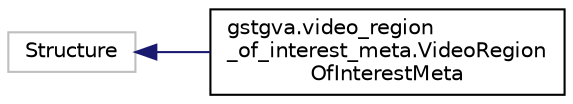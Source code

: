 digraph "Graphical Class Hierarchy"
{
 // LATEX_PDF_SIZE
  edge [fontname="Helvetica",fontsize="10",labelfontname="Helvetica",labelfontsize="10"];
  node [fontname="Helvetica",fontsize="10",shape=record];
  rankdir="LR";
  Node5 [label="Structure",height=0.2,width=0.4,color="grey75", fillcolor="white", style="filled",tooltip=" "];
  Node5 -> Node0 [dir="back",color="midnightblue",fontsize="10",style="solid",fontname="Helvetica"];
  Node0 [label="gstgva.video_region\l_of_interest_meta.VideoRegion\lOfInterestMeta",height=0.2,width=0.4,color="black", fillcolor="white", style="filled",URL="$classgstgva_1_1video__region__of__interest__meta_1_1VideoRegionOfInterestMeta.html",tooltip="This class mimics GstVideoRegionOfInterestMeta standard C structure and provides read access to bound..."];
}
